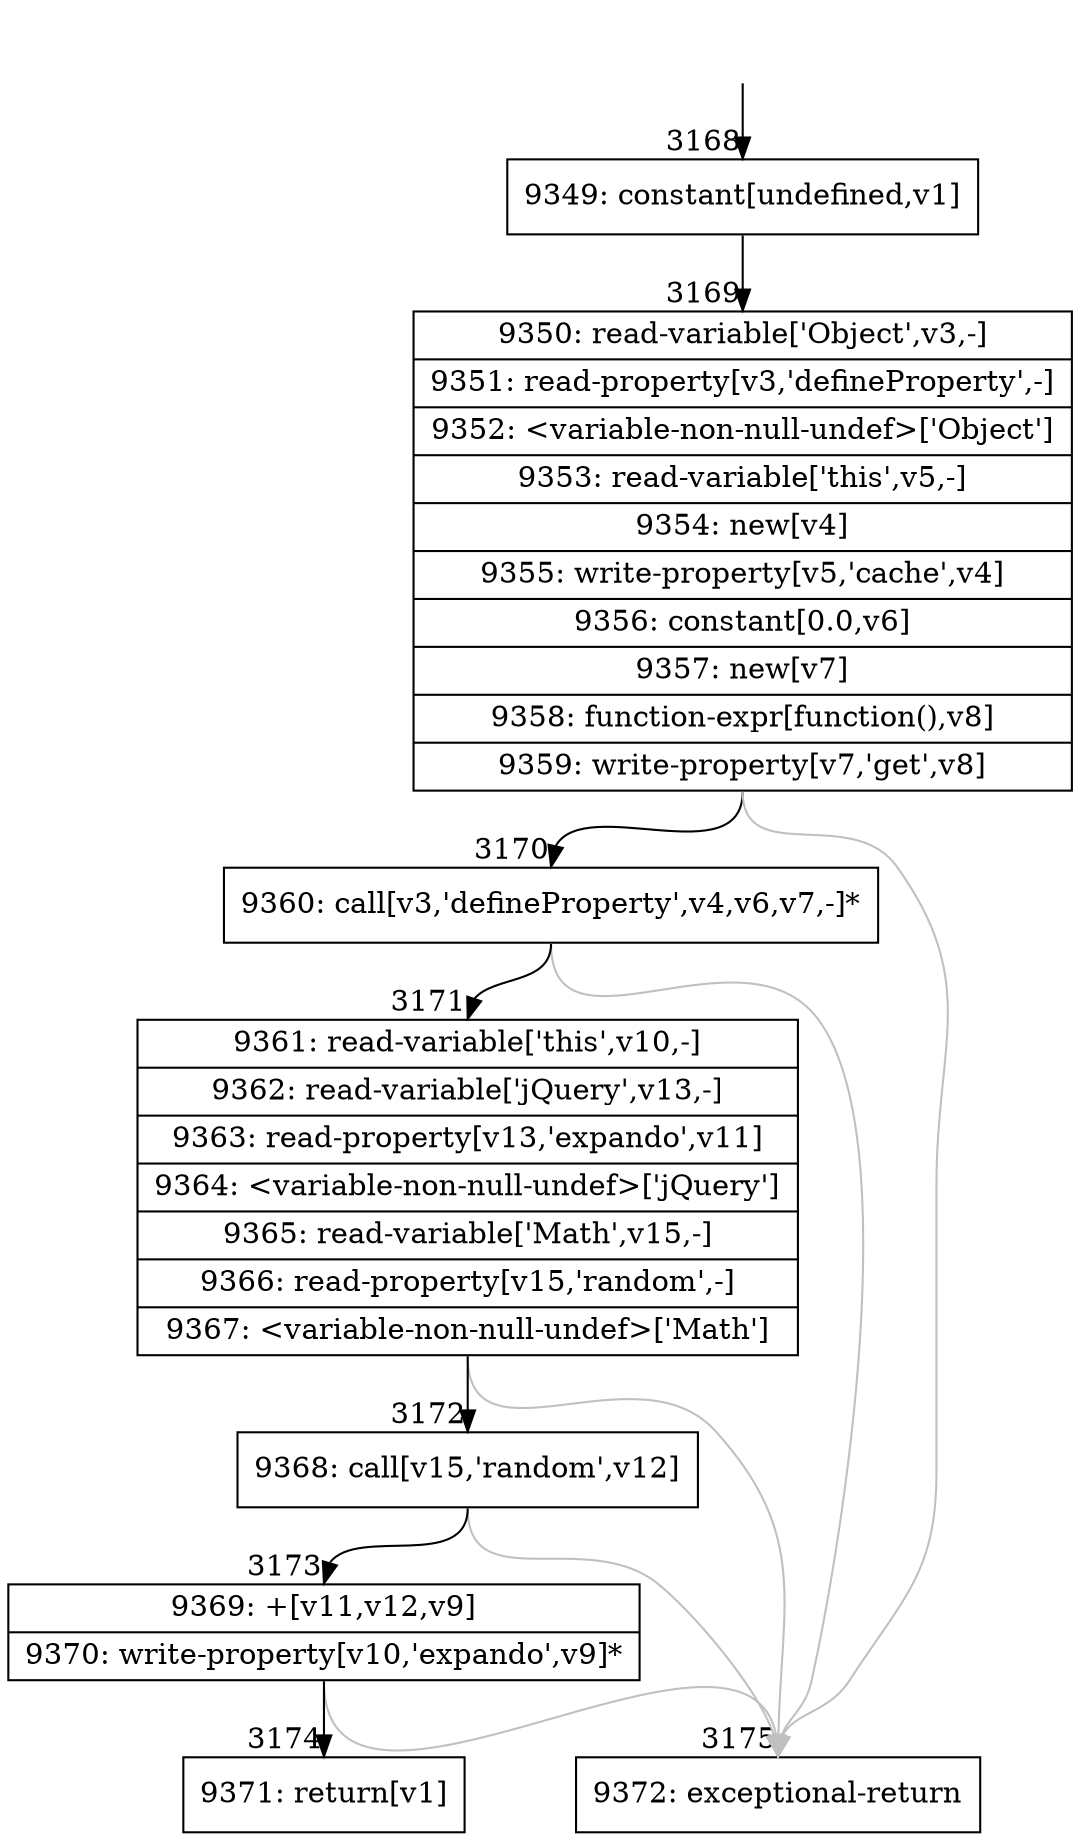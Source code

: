 digraph {
rankdir="TD"
BB_entry205[shape=none,label=""];
BB_entry205 -> BB3168 [tailport=s, headport=n, headlabel="    3168"]
BB3168 [shape=record label="{9349: constant[undefined,v1]}" ] 
BB3168 -> BB3169 [tailport=s, headport=n, headlabel="      3169"]
BB3169 [shape=record label="{9350: read-variable['Object',v3,-]|9351: read-property[v3,'defineProperty',-]|9352: \<variable-non-null-undef\>['Object']|9353: read-variable['this',v5,-]|9354: new[v4]|9355: write-property[v5,'cache',v4]|9356: constant[0.0,v6]|9357: new[v7]|9358: function-expr[function(),v8]|9359: write-property[v7,'get',v8]}" ] 
BB3169 -> BB3170 [tailport=s, headport=n, headlabel="      3170"]
BB3169 -> BB3175 [tailport=s, headport=n, color=gray, headlabel="      3175"]
BB3170 [shape=record label="{9360: call[v3,'defineProperty',v4,v6,v7,-]*}" ] 
BB3170 -> BB3171 [tailport=s, headport=n, headlabel="      3171"]
BB3170 -> BB3175 [tailport=s, headport=n, color=gray]
BB3171 [shape=record label="{9361: read-variable['this',v10,-]|9362: read-variable['jQuery',v13,-]|9363: read-property[v13,'expando',v11]|9364: \<variable-non-null-undef\>['jQuery']|9365: read-variable['Math',v15,-]|9366: read-property[v15,'random',-]|9367: \<variable-non-null-undef\>['Math']}" ] 
BB3171 -> BB3172 [tailport=s, headport=n, headlabel="      3172"]
BB3171 -> BB3175 [tailport=s, headport=n, color=gray]
BB3172 [shape=record label="{9368: call[v15,'random',v12]}" ] 
BB3172 -> BB3173 [tailport=s, headport=n, headlabel="      3173"]
BB3172 -> BB3175 [tailport=s, headport=n, color=gray]
BB3173 [shape=record label="{9369: +[v11,v12,v9]|9370: write-property[v10,'expando',v9]*}" ] 
BB3173 -> BB3174 [tailport=s, headport=n, headlabel="      3174"]
BB3173 -> BB3175 [tailport=s, headport=n, color=gray]
BB3174 [shape=record label="{9371: return[v1]}" ] 
BB3175 [shape=record label="{9372: exceptional-return}" ] 
}
